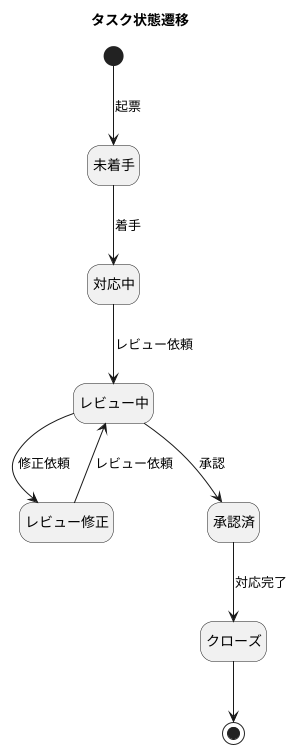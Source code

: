 @startuml

' see: https://plantuml.com/ja-dark/state-diagram

title "タスク状態遷移"

hide empty description

state "未着手" as todo
state "対応中" as in_progress
state "レビュー中" as in_review
state "レビュー修正" as in_fix
state "承認済" as approve
state "クローズ" as close

[*] --> todo : 起票
todo --> in_progress : 着手
in_progress --> in_review : レビュー依頼
in_review --> in_fix : 修正依頼
in_fix --> in_review : レビュー依頼
in_review --> approve : 承認
approve --> close : 対応完了
close --> [*]

@enduml
